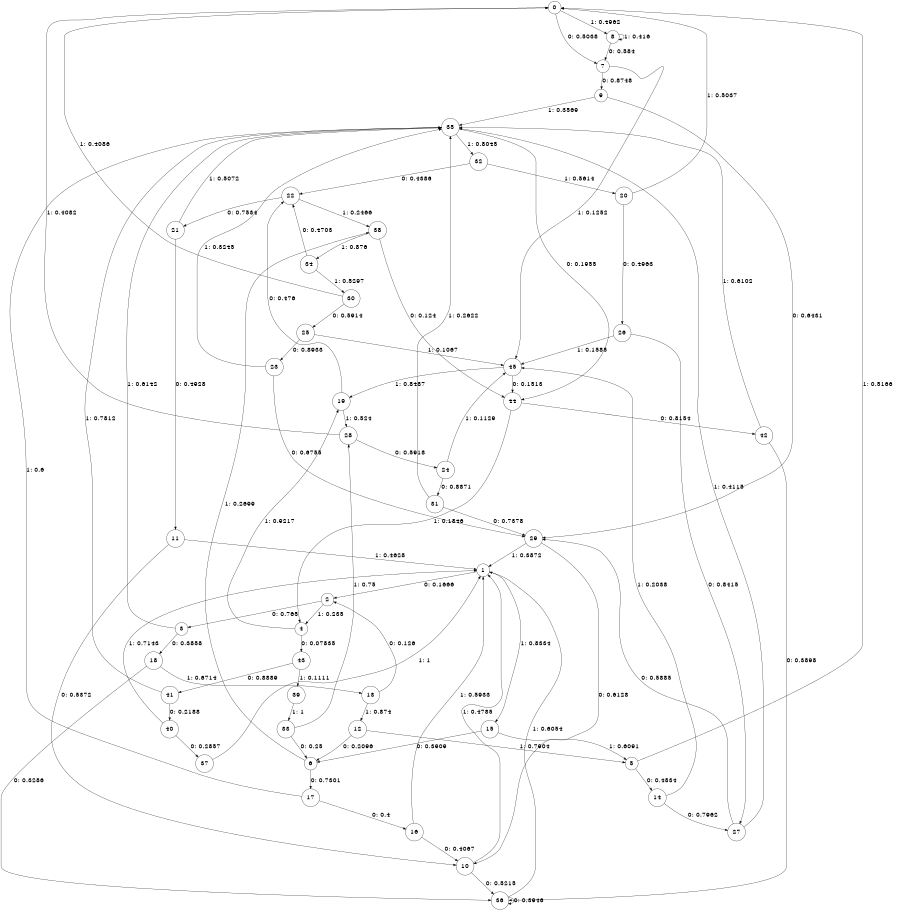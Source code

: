 digraph "ch2faceL9" {
size = "6,8.5";
ratio = "fill";
node [shape = circle];
node [fontsize = 24];
edge [fontsize = 24];
0 -> 7 [label = "0: 0.5038   "];
0 -> 8 [label = "1: 0.4962   "];
1 -> 2 [label = "0: 0.1666   "];
1 -> 15 [label = "1: 0.8334   "];
2 -> 3 [label = "0: 0.765    "];
2 -> 4 [label = "1: 0.235    "];
3 -> 18 [label = "0: 0.3858   "];
3 -> 35 [label = "1: 0.6142   "];
4 -> 43 [label = "0: 0.07835  "];
4 -> 19 [label = "1: 0.9217   "];
5 -> 14 [label = "0: 0.4834   "];
5 -> 0 [label = "1: 0.5166   "];
6 -> 17 [label = "0: 0.7301   "];
6 -> 38 [label = "1: 0.2699   "];
7 -> 9 [label = "0: 0.8748   "];
7 -> 45 [label = "1: 0.1252   "];
8 -> 7 [label = "0: 0.584    "];
8 -> 8 [label = "1: 0.416    "];
9 -> 29 [label = "0: 0.6431   "];
9 -> 35 [label = "1: 0.3569   "];
10 -> 36 [label = "0: 0.5215   "];
10 -> 1 [label = "1: 0.4785   "];
11 -> 10 [label = "0: 0.5372   "];
11 -> 1 [label = "1: 0.4628   "];
12 -> 6 [label = "0: 0.2096   "];
12 -> 5 [label = "1: 0.7904   "];
13 -> 2 [label = "0: 0.126    "];
13 -> 12 [label = "1: 0.874    "];
14 -> 27 [label = "0: 0.7962   "];
14 -> 45 [label = "1: 0.2038   "];
15 -> 6 [label = "0: 0.3909   "];
15 -> 5 [label = "1: 0.6091   "];
16 -> 10 [label = "0: 0.4067   "];
16 -> 1 [label = "1: 0.5933   "];
17 -> 16 [label = "0: 0.4      "];
17 -> 35 [label = "1: 0.6      "];
18 -> 36 [label = "0: 0.3286   "];
18 -> 13 [label = "1: 0.6714   "];
19 -> 22 [label = "0: 0.476    "];
19 -> 28 [label = "1: 0.524    "];
20 -> 26 [label = "0: 0.4963   "];
20 -> 0 [label = "1: 0.5037   "];
21 -> 11 [label = "0: 0.4928   "];
21 -> 35 [label = "1: 0.5072   "];
22 -> 21 [label = "0: 0.7534   "];
22 -> 38 [label = "1: 0.2466   "];
23 -> 29 [label = "0: 0.6755   "];
23 -> 35 [label = "1: 0.3245   "];
24 -> 31 [label = "0: 0.8871   "];
24 -> 45 [label = "1: 0.1129   "];
25 -> 23 [label = "0: 0.8933   "];
25 -> 45 [label = "1: 0.1067   "];
26 -> 27 [label = "0: 0.8415   "];
26 -> 45 [label = "1: 0.1585   "];
27 -> 29 [label = "0: 0.5885   "];
27 -> 35 [label = "1: 0.4115   "];
28 -> 24 [label = "0: 0.5918   "];
28 -> 0 [label = "1: 0.4082   "];
29 -> 10 [label = "0: 0.6128   "];
29 -> 1 [label = "1: 0.3872   "];
30 -> 25 [label = "0: 0.5914   "];
30 -> 0 [label = "1: 0.4086   "];
31 -> 29 [label = "0: 0.7378   "];
31 -> 35 [label = "1: 0.2622   "];
32 -> 22 [label = "0: 0.4386   "];
32 -> 20 [label = "1: 0.5614   "];
33 -> 6 [label = "0: 0.25     "];
33 -> 28 [label = "1: 0.75     "];
34 -> 22 [label = "0: 0.4703   "];
34 -> 30 [label = "1: 0.5297   "];
35 -> 44 [label = "0: 0.1955   "];
35 -> 32 [label = "1: 0.8045   "];
36 -> 36 [label = "0: 0.3946   "];
36 -> 1 [label = "1: 0.6054   "];
37 -> 1 [label = "1: 1        "];
38 -> 44 [label = "0: 0.124    "];
38 -> 34 [label = "1: 0.876    "];
39 -> 33 [label = "1: 1        "];
40 -> 37 [label = "0: 0.2857   "];
40 -> 1 [label = "1: 0.7143   "];
41 -> 40 [label = "0: 0.2188   "];
41 -> 35 [label = "1: 0.7812   "];
42 -> 36 [label = "0: 0.3898   "];
42 -> 35 [label = "1: 0.6102   "];
43 -> 41 [label = "0: 0.8889   "];
43 -> 39 [label = "1: 0.1111   "];
44 -> 42 [label = "0: 0.8154   "];
44 -> 4 [label = "1: 0.1846   "];
45 -> 44 [label = "0: 0.1513   "];
45 -> 19 [label = "1: 0.8487   "];
}